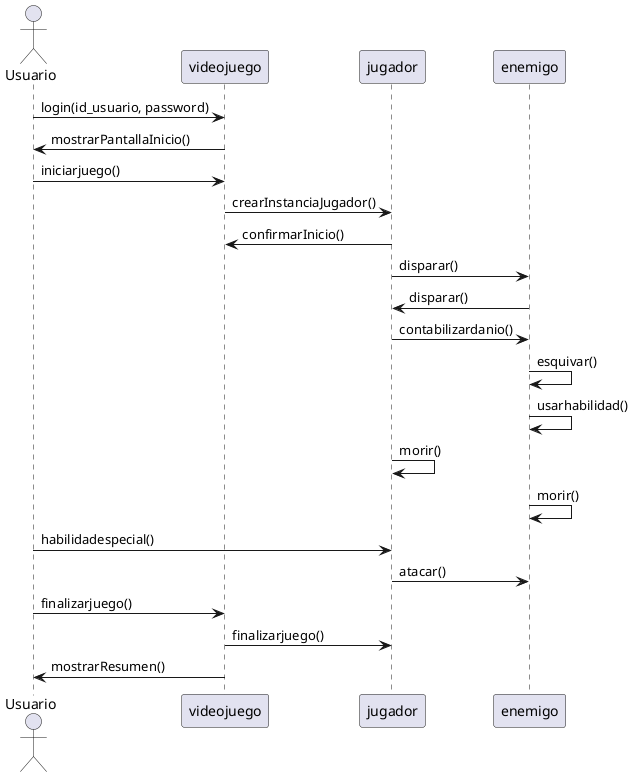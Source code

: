 @startuml
actor Usuario
participant "videojuego" as Videojuego
participant "jugador" as Jugador
participant "enemigo" as Enemigo

Usuario -> Videojuego : login(id_usuario, password)
Videojuego -> Usuario : mostrarPantallaInicio()

Usuario -> Videojuego : iniciarjuego()
Videojuego -> Jugador : crearInstanciaJugador()
Jugador -> Videojuego : confirmarInicio()

Jugador -> Enemigo : disparar()
Enemigo -> Jugador : disparar()
Jugador -> Enemigo : contabilizardanio()
Enemigo -> Enemigo : esquivar()
Enemigo -> Enemigo : usarhabilidad()
Jugador -> Jugador : morir()
Enemigo -> Enemigo : morir()

Usuario -> Jugador : habilidadespecial()
Jugador -> Enemigo : atacar()

Usuario -> Videojuego : finalizarjuego()
Videojuego -> Jugador : finalizarjuego()
Videojuego -> Usuario : mostrarResumen()

@enduml
